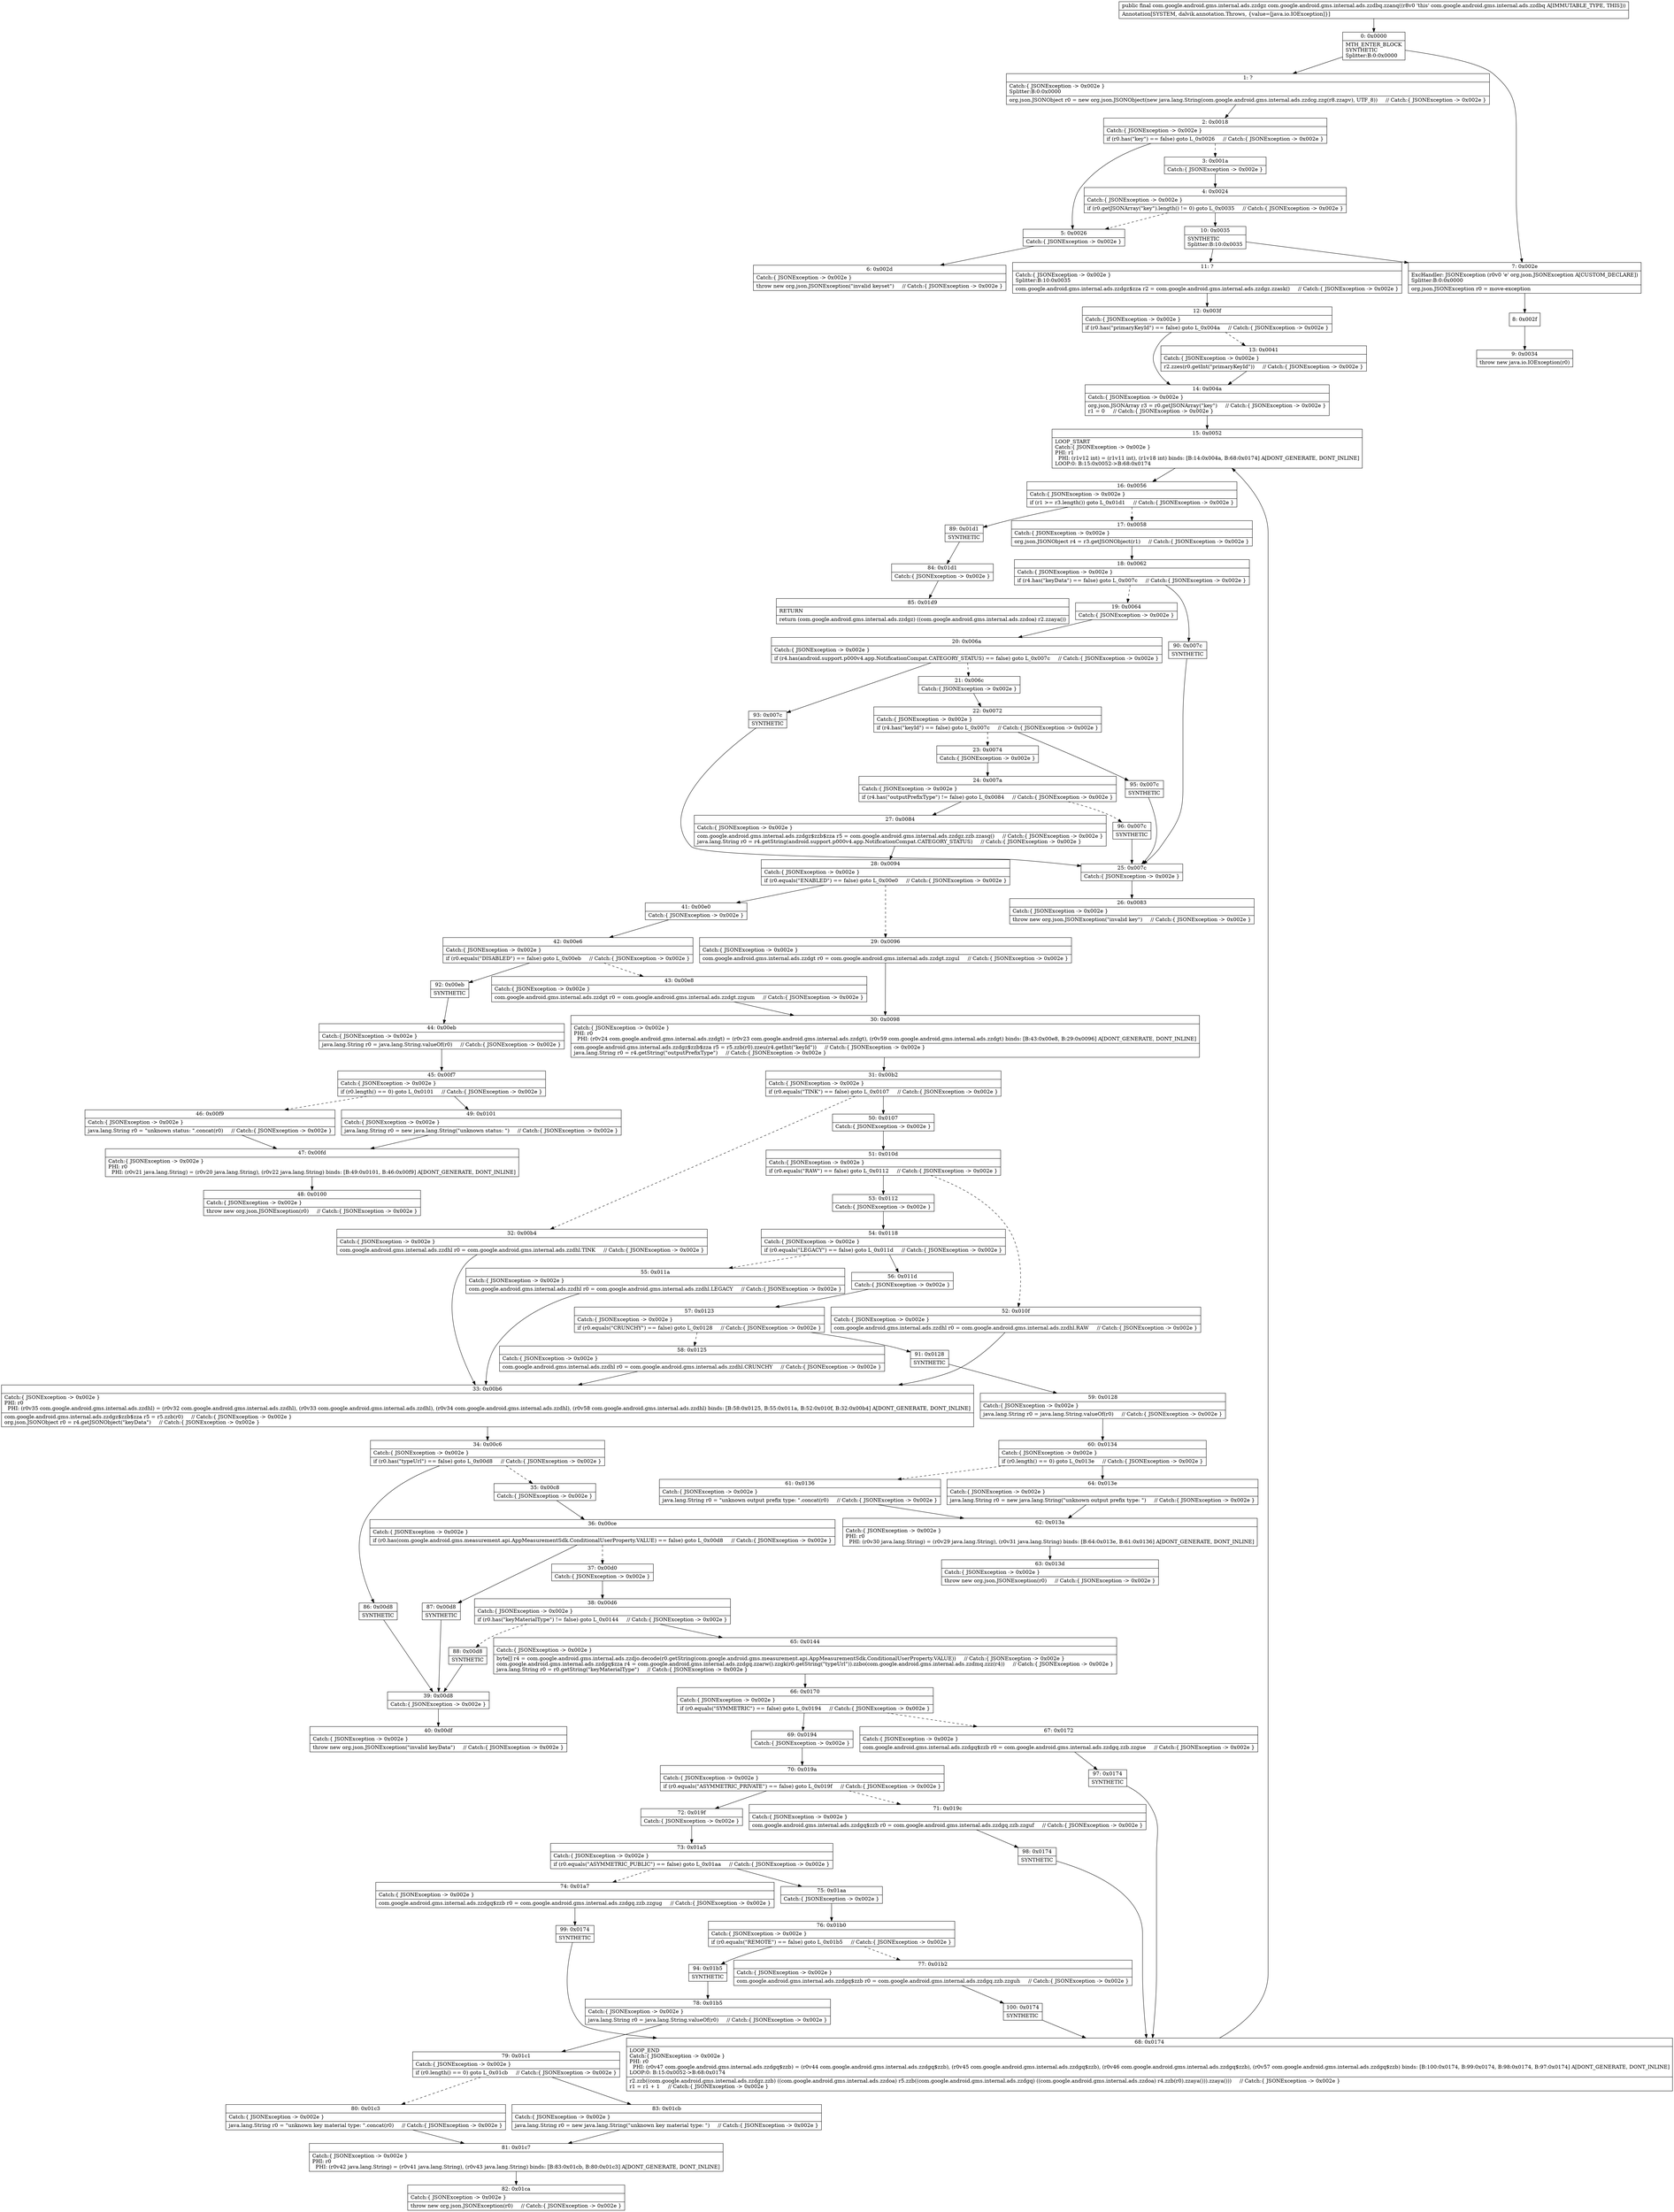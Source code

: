 digraph "CFG forcom.google.android.gms.internal.ads.zzdbq.zzanq()Lcom\/google\/android\/gms\/internal\/ads\/zzdgz;" {
Node_0 [shape=record,label="{0\:\ 0x0000|MTH_ENTER_BLOCK\lSYNTHETIC\lSplitter:B:0:0x0000\l}"];
Node_1 [shape=record,label="{1\:\ ?|Catch:\{ JSONException \-\> 0x002e \}\lSplitter:B:0:0x0000\l|org.json.JSONObject r0 = new org.json.JSONObject(new java.lang.String(com.google.android.gms.internal.ads.zzdcg.zzg(r8.zzapv), UTF_8))     \/\/ Catch:\{ JSONException \-\> 0x002e \}\l}"];
Node_2 [shape=record,label="{2\:\ 0x0018|Catch:\{ JSONException \-\> 0x002e \}\l|if (r0.has(\"key\") == false) goto L_0x0026     \/\/ Catch:\{ JSONException \-\> 0x002e \}\l}"];
Node_3 [shape=record,label="{3\:\ 0x001a|Catch:\{ JSONException \-\> 0x002e \}\l}"];
Node_4 [shape=record,label="{4\:\ 0x0024|Catch:\{ JSONException \-\> 0x002e \}\l|if (r0.getJSONArray(\"key\").length() != 0) goto L_0x0035     \/\/ Catch:\{ JSONException \-\> 0x002e \}\l}"];
Node_5 [shape=record,label="{5\:\ 0x0026|Catch:\{ JSONException \-\> 0x002e \}\l}"];
Node_6 [shape=record,label="{6\:\ 0x002d|Catch:\{ JSONException \-\> 0x002e \}\l|throw new org.json.JSONException(\"invalid keyset\")     \/\/ Catch:\{ JSONException \-\> 0x002e \}\l}"];
Node_7 [shape=record,label="{7\:\ 0x002e|ExcHandler: JSONException (r0v0 'e' org.json.JSONException A[CUSTOM_DECLARE])\lSplitter:B:0:0x0000\l|org.json.JSONException r0 = move\-exception\l}"];
Node_8 [shape=record,label="{8\:\ 0x002f}"];
Node_9 [shape=record,label="{9\:\ 0x0034|throw new java.io.IOException(r0)\l}"];
Node_10 [shape=record,label="{10\:\ 0x0035|SYNTHETIC\lSplitter:B:10:0x0035\l}"];
Node_11 [shape=record,label="{11\:\ ?|Catch:\{ JSONException \-\> 0x002e \}\lSplitter:B:10:0x0035\l|com.google.android.gms.internal.ads.zzdgz$zza r2 = com.google.android.gms.internal.ads.zzdgz.zzask()     \/\/ Catch:\{ JSONException \-\> 0x002e \}\l}"];
Node_12 [shape=record,label="{12\:\ 0x003f|Catch:\{ JSONException \-\> 0x002e \}\l|if (r0.has(\"primaryKeyId\") == false) goto L_0x004a     \/\/ Catch:\{ JSONException \-\> 0x002e \}\l}"];
Node_13 [shape=record,label="{13\:\ 0x0041|Catch:\{ JSONException \-\> 0x002e \}\l|r2.zzes(r0.getInt(\"primaryKeyId\"))     \/\/ Catch:\{ JSONException \-\> 0x002e \}\l}"];
Node_14 [shape=record,label="{14\:\ 0x004a|Catch:\{ JSONException \-\> 0x002e \}\l|org.json.JSONArray r3 = r0.getJSONArray(\"key\")     \/\/ Catch:\{ JSONException \-\> 0x002e \}\lr1 = 0     \/\/ Catch:\{ JSONException \-\> 0x002e \}\l}"];
Node_15 [shape=record,label="{15\:\ 0x0052|LOOP_START\lCatch:\{ JSONException \-\> 0x002e \}\lPHI: r1 \l  PHI: (r1v12 int) = (r1v11 int), (r1v18 int) binds: [B:14:0x004a, B:68:0x0174] A[DONT_GENERATE, DONT_INLINE]\lLOOP:0: B:15:0x0052\-\>B:68:0x0174\l}"];
Node_16 [shape=record,label="{16\:\ 0x0056|Catch:\{ JSONException \-\> 0x002e \}\l|if (r1 \>= r3.length()) goto L_0x01d1     \/\/ Catch:\{ JSONException \-\> 0x002e \}\l}"];
Node_17 [shape=record,label="{17\:\ 0x0058|Catch:\{ JSONException \-\> 0x002e \}\l|org.json.JSONObject r4 = r3.getJSONObject(r1)     \/\/ Catch:\{ JSONException \-\> 0x002e \}\l}"];
Node_18 [shape=record,label="{18\:\ 0x0062|Catch:\{ JSONException \-\> 0x002e \}\l|if (r4.has(\"keyData\") == false) goto L_0x007c     \/\/ Catch:\{ JSONException \-\> 0x002e \}\l}"];
Node_19 [shape=record,label="{19\:\ 0x0064|Catch:\{ JSONException \-\> 0x002e \}\l}"];
Node_20 [shape=record,label="{20\:\ 0x006a|Catch:\{ JSONException \-\> 0x002e \}\l|if (r4.has(android.support.p000v4.app.NotificationCompat.CATEGORY_STATUS) == false) goto L_0x007c     \/\/ Catch:\{ JSONException \-\> 0x002e \}\l}"];
Node_21 [shape=record,label="{21\:\ 0x006c|Catch:\{ JSONException \-\> 0x002e \}\l}"];
Node_22 [shape=record,label="{22\:\ 0x0072|Catch:\{ JSONException \-\> 0x002e \}\l|if (r4.has(\"keyId\") == false) goto L_0x007c     \/\/ Catch:\{ JSONException \-\> 0x002e \}\l}"];
Node_23 [shape=record,label="{23\:\ 0x0074|Catch:\{ JSONException \-\> 0x002e \}\l}"];
Node_24 [shape=record,label="{24\:\ 0x007a|Catch:\{ JSONException \-\> 0x002e \}\l|if (r4.has(\"outputPrefixType\") != false) goto L_0x0084     \/\/ Catch:\{ JSONException \-\> 0x002e \}\l}"];
Node_25 [shape=record,label="{25\:\ 0x007c|Catch:\{ JSONException \-\> 0x002e \}\l}"];
Node_26 [shape=record,label="{26\:\ 0x0083|Catch:\{ JSONException \-\> 0x002e \}\l|throw new org.json.JSONException(\"invalid key\")     \/\/ Catch:\{ JSONException \-\> 0x002e \}\l}"];
Node_27 [shape=record,label="{27\:\ 0x0084|Catch:\{ JSONException \-\> 0x002e \}\l|com.google.android.gms.internal.ads.zzdgz$zzb$zza r5 = com.google.android.gms.internal.ads.zzdgz.zzb.zzasq()     \/\/ Catch:\{ JSONException \-\> 0x002e \}\ljava.lang.String r0 = r4.getString(android.support.p000v4.app.NotificationCompat.CATEGORY_STATUS)     \/\/ Catch:\{ JSONException \-\> 0x002e \}\l}"];
Node_28 [shape=record,label="{28\:\ 0x0094|Catch:\{ JSONException \-\> 0x002e \}\l|if (r0.equals(\"ENABLED\") == false) goto L_0x00e0     \/\/ Catch:\{ JSONException \-\> 0x002e \}\l}"];
Node_29 [shape=record,label="{29\:\ 0x0096|Catch:\{ JSONException \-\> 0x002e \}\l|com.google.android.gms.internal.ads.zzdgt r0 = com.google.android.gms.internal.ads.zzdgt.zzgul     \/\/ Catch:\{ JSONException \-\> 0x002e \}\l}"];
Node_30 [shape=record,label="{30\:\ 0x0098|Catch:\{ JSONException \-\> 0x002e \}\lPHI: r0 \l  PHI: (r0v24 com.google.android.gms.internal.ads.zzdgt) = (r0v23 com.google.android.gms.internal.ads.zzdgt), (r0v59 com.google.android.gms.internal.ads.zzdgt) binds: [B:43:0x00e8, B:29:0x0096] A[DONT_GENERATE, DONT_INLINE]\l|com.google.android.gms.internal.ads.zzdgz$zzb$zza r5 = r5.zzb(r0).zzeu(r4.getInt(\"keyId\"))     \/\/ Catch:\{ JSONException \-\> 0x002e \}\ljava.lang.String r0 = r4.getString(\"outputPrefixType\")     \/\/ Catch:\{ JSONException \-\> 0x002e \}\l}"];
Node_31 [shape=record,label="{31\:\ 0x00b2|Catch:\{ JSONException \-\> 0x002e \}\l|if (r0.equals(\"TINK\") == false) goto L_0x0107     \/\/ Catch:\{ JSONException \-\> 0x002e \}\l}"];
Node_32 [shape=record,label="{32\:\ 0x00b4|Catch:\{ JSONException \-\> 0x002e \}\l|com.google.android.gms.internal.ads.zzdhl r0 = com.google.android.gms.internal.ads.zzdhl.TINK     \/\/ Catch:\{ JSONException \-\> 0x002e \}\l}"];
Node_33 [shape=record,label="{33\:\ 0x00b6|Catch:\{ JSONException \-\> 0x002e \}\lPHI: r0 \l  PHI: (r0v35 com.google.android.gms.internal.ads.zzdhl) = (r0v32 com.google.android.gms.internal.ads.zzdhl), (r0v33 com.google.android.gms.internal.ads.zzdhl), (r0v34 com.google.android.gms.internal.ads.zzdhl), (r0v58 com.google.android.gms.internal.ads.zzdhl) binds: [B:58:0x0125, B:55:0x011a, B:52:0x010f, B:32:0x00b4] A[DONT_GENERATE, DONT_INLINE]\l|com.google.android.gms.internal.ads.zzdgz$zzb$zza r5 = r5.zzb(r0)     \/\/ Catch:\{ JSONException \-\> 0x002e \}\lorg.json.JSONObject r0 = r4.getJSONObject(\"keyData\")     \/\/ Catch:\{ JSONException \-\> 0x002e \}\l}"];
Node_34 [shape=record,label="{34\:\ 0x00c6|Catch:\{ JSONException \-\> 0x002e \}\l|if (r0.has(\"typeUrl\") == false) goto L_0x00d8     \/\/ Catch:\{ JSONException \-\> 0x002e \}\l}"];
Node_35 [shape=record,label="{35\:\ 0x00c8|Catch:\{ JSONException \-\> 0x002e \}\l}"];
Node_36 [shape=record,label="{36\:\ 0x00ce|Catch:\{ JSONException \-\> 0x002e \}\l|if (r0.has(com.google.android.gms.measurement.api.AppMeasurementSdk.ConditionalUserProperty.VALUE) == false) goto L_0x00d8     \/\/ Catch:\{ JSONException \-\> 0x002e \}\l}"];
Node_37 [shape=record,label="{37\:\ 0x00d0|Catch:\{ JSONException \-\> 0x002e \}\l}"];
Node_38 [shape=record,label="{38\:\ 0x00d6|Catch:\{ JSONException \-\> 0x002e \}\l|if (r0.has(\"keyMaterialType\") != false) goto L_0x0144     \/\/ Catch:\{ JSONException \-\> 0x002e \}\l}"];
Node_39 [shape=record,label="{39\:\ 0x00d8|Catch:\{ JSONException \-\> 0x002e \}\l}"];
Node_40 [shape=record,label="{40\:\ 0x00df|Catch:\{ JSONException \-\> 0x002e \}\l|throw new org.json.JSONException(\"invalid keyData\")     \/\/ Catch:\{ JSONException \-\> 0x002e \}\l}"];
Node_41 [shape=record,label="{41\:\ 0x00e0|Catch:\{ JSONException \-\> 0x002e \}\l}"];
Node_42 [shape=record,label="{42\:\ 0x00e6|Catch:\{ JSONException \-\> 0x002e \}\l|if (r0.equals(\"DISABLED\") == false) goto L_0x00eb     \/\/ Catch:\{ JSONException \-\> 0x002e \}\l}"];
Node_43 [shape=record,label="{43\:\ 0x00e8|Catch:\{ JSONException \-\> 0x002e \}\l|com.google.android.gms.internal.ads.zzdgt r0 = com.google.android.gms.internal.ads.zzdgt.zzgum     \/\/ Catch:\{ JSONException \-\> 0x002e \}\l}"];
Node_44 [shape=record,label="{44\:\ 0x00eb|Catch:\{ JSONException \-\> 0x002e \}\l|java.lang.String r0 = java.lang.String.valueOf(r0)     \/\/ Catch:\{ JSONException \-\> 0x002e \}\l}"];
Node_45 [shape=record,label="{45\:\ 0x00f7|Catch:\{ JSONException \-\> 0x002e \}\l|if (r0.length() == 0) goto L_0x0101     \/\/ Catch:\{ JSONException \-\> 0x002e \}\l}"];
Node_46 [shape=record,label="{46\:\ 0x00f9|Catch:\{ JSONException \-\> 0x002e \}\l|java.lang.String r0 = \"unknown status: \".concat(r0)     \/\/ Catch:\{ JSONException \-\> 0x002e \}\l}"];
Node_47 [shape=record,label="{47\:\ 0x00fd|Catch:\{ JSONException \-\> 0x002e \}\lPHI: r0 \l  PHI: (r0v21 java.lang.String) = (r0v20 java.lang.String), (r0v22 java.lang.String) binds: [B:49:0x0101, B:46:0x00f9] A[DONT_GENERATE, DONT_INLINE]\l}"];
Node_48 [shape=record,label="{48\:\ 0x0100|Catch:\{ JSONException \-\> 0x002e \}\l|throw new org.json.JSONException(r0)     \/\/ Catch:\{ JSONException \-\> 0x002e \}\l}"];
Node_49 [shape=record,label="{49\:\ 0x0101|Catch:\{ JSONException \-\> 0x002e \}\l|java.lang.String r0 = new java.lang.String(\"unknown status: \")     \/\/ Catch:\{ JSONException \-\> 0x002e \}\l}"];
Node_50 [shape=record,label="{50\:\ 0x0107|Catch:\{ JSONException \-\> 0x002e \}\l}"];
Node_51 [shape=record,label="{51\:\ 0x010d|Catch:\{ JSONException \-\> 0x002e \}\l|if (r0.equals(\"RAW\") == false) goto L_0x0112     \/\/ Catch:\{ JSONException \-\> 0x002e \}\l}"];
Node_52 [shape=record,label="{52\:\ 0x010f|Catch:\{ JSONException \-\> 0x002e \}\l|com.google.android.gms.internal.ads.zzdhl r0 = com.google.android.gms.internal.ads.zzdhl.RAW     \/\/ Catch:\{ JSONException \-\> 0x002e \}\l}"];
Node_53 [shape=record,label="{53\:\ 0x0112|Catch:\{ JSONException \-\> 0x002e \}\l}"];
Node_54 [shape=record,label="{54\:\ 0x0118|Catch:\{ JSONException \-\> 0x002e \}\l|if (r0.equals(\"LEGACY\") == false) goto L_0x011d     \/\/ Catch:\{ JSONException \-\> 0x002e \}\l}"];
Node_55 [shape=record,label="{55\:\ 0x011a|Catch:\{ JSONException \-\> 0x002e \}\l|com.google.android.gms.internal.ads.zzdhl r0 = com.google.android.gms.internal.ads.zzdhl.LEGACY     \/\/ Catch:\{ JSONException \-\> 0x002e \}\l}"];
Node_56 [shape=record,label="{56\:\ 0x011d|Catch:\{ JSONException \-\> 0x002e \}\l}"];
Node_57 [shape=record,label="{57\:\ 0x0123|Catch:\{ JSONException \-\> 0x002e \}\l|if (r0.equals(\"CRUNCHY\") == false) goto L_0x0128     \/\/ Catch:\{ JSONException \-\> 0x002e \}\l}"];
Node_58 [shape=record,label="{58\:\ 0x0125|Catch:\{ JSONException \-\> 0x002e \}\l|com.google.android.gms.internal.ads.zzdhl r0 = com.google.android.gms.internal.ads.zzdhl.CRUNCHY     \/\/ Catch:\{ JSONException \-\> 0x002e \}\l}"];
Node_59 [shape=record,label="{59\:\ 0x0128|Catch:\{ JSONException \-\> 0x002e \}\l|java.lang.String r0 = java.lang.String.valueOf(r0)     \/\/ Catch:\{ JSONException \-\> 0x002e \}\l}"];
Node_60 [shape=record,label="{60\:\ 0x0134|Catch:\{ JSONException \-\> 0x002e \}\l|if (r0.length() == 0) goto L_0x013e     \/\/ Catch:\{ JSONException \-\> 0x002e \}\l}"];
Node_61 [shape=record,label="{61\:\ 0x0136|Catch:\{ JSONException \-\> 0x002e \}\l|java.lang.String r0 = \"unknown output prefix type: \".concat(r0)     \/\/ Catch:\{ JSONException \-\> 0x002e \}\l}"];
Node_62 [shape=record,label="{62\:\ 0x013a|Catch:\{ JSONException \-\> 0x002e \}\lPHI: r0 \l  PHI: (r0v30 java.lang.String) = (r0v29 java.lang.String), (r0v31 java.lang.String) binds: [B:64:0x013e, B:61:0x0136] A[DONT_GENERATE, DONT_INLINE]\l}"];
Node_63 [shape=record,label="{63\:\ 0x013d|Catch:\{ JSONException \-\> 0x002e \}\l|throw new org.json.JSONException(r0)     \/\/ Catch:\{ JSONException \-\> 0x002e \}\l}"];
Node_64 [shape=record,label="{64\:\ 0x013e|Catch:\{ JSONException \-\> 0x002e \}\l|java.lang.String r0 = new java.lang.String(\"unknown output prefix type: \")     \/\/ Catch:\{ JSONException \-\> 0x002e \}\l}"];
Node_65 [shape=record,label="{65\:\ 0x0144|Catch:\{ JSONException \-\> 0x002e \}\l|byte[] r4 = com.google.android.gms.internal.ads.zzdjo.decode(r0.getString(com.google.android.gms.measurement.api.AppMeasurementSdk.ConditionalUserProperty.VALUE))     \/\/ Catch:\{ JSONException \-\> 0x002e \}\lcom.google.android.gms.internal.ads.zzdgq$zza r4 = com.google.android.gms.internal.ads.zzdgq.zzarw().zzgk(r0.getString(\"typeUrl\")).zzbo(com.google.android.gms.internal.ads.zzdmq.zzz(r4))     \/\/ Catch:\{ JSONException \-\> 0x002e \}\ljava.lang.String r0 = r0.getString(\"keyMaterialType\")     \/\/ Catch:\{ JSONException \-\> 0x002e \}\l}"];
Node_66 [shape=record,label="{66\:\ 0x0170|Catch:\{ JSONException \-\> 0x002e \}\l|if (r0.equals(\"SYMMETRIC\") == false) goto L_0x0194     \/\/ Catch:\{ JSONException \-\> 0x002e \}\l}"];
Node_67 [shape=record,label="{67\:\ 0x0172|Catch:\{ JSONException \-\> 0x002e \}\l|com.google.android.gms.internal.ads.zzdgq$zzb r0 = com.google.android.gms.internal.ads.zzdgq.zzb.zzgue     \/\/ Catch:\{ JSONException \-\> 0x002e \}\l}"];
Node_68 [shape=record,label="{68\:\ 0x0174|LOOP_END\lCatch:\{ JSONException \-\> 0x002e \}\lPHI: r0 \l  PHI: (r0v47 com.google.android.gms.internal.ads.zzdgq$zzb) = (r0v44 com.google.android.gms.internal.ads.zzdgq$zzb), (r0v45 com.google.android.gms.internal.ads.zzdgq$zzb), (r0v46 com.google.android.gms.internal.ads.zzdgq$zzb), (r0v57 com.google.android.gms.internal.ads.zzdgq$zzb) binds: [B:100:0x0174, B:99:0x0174, B:98:0x0174, B:97:0x0174] A[DONT_GENERATE, DONT_INLINE]\lLOOP:0: B:15:0x0052\-\>B:68:0x0174\l|r2.zzb((com.google.android.gms.internal.ads.zzdgz.zzb) ((com.google.android.gms.internal.ads.zzdoa) r5.zzb((com.google.android.gms.internal.ads.zzdgq) ((com.google.android.gms.internal.ads.zzdoa) r4.zzb(r0).zzaya())).zzaya()))     \/\/ Catch:\{ JSONException \-\> 0x002e \}\lr1 = r1 + 1     \/\/ Catch:\{ JSONException \-\> 0x002e \}\l}"];
Node_69 [shape=record,label="{69\:\ 0x0194|Catch:\{ JSONException \-\> 0x002e \}\l}"];
Node_70 [shape=record,label="{70\:\ 0x019a|Catch:\{ JSONException \-\> 0x002e \}\l|if (r0.equals(\"ASYMMETRIC_PRIVATE\") == false) goto L_0x019f     \/\/ Catch:\{ JSONException \-\> 0x002e \}\l}"];
Node_71 [shape=record,label="{71\:\ 0x019c|Catch:\{ JSONException \-\> 0x002e \}\l|com.google.android.gms.internal.ads.zzdgq$zzb r0 = com.google.android.gms.internal.ads.zzdgq.zzb.zzguf     \/\/ Catch:\{ JSONException \-\> 0x002e \}\l}"];
Node_72 [shape=record,label="{72\:\ 0x019f|Catch:\{ JSONException \-\> 0x002e \}\l}"];
Node_73 [shape=record,label="{73\:\ 0x01a5|Catch:\{ JSONException \-\> 0x002e \}\l|if (r0.equals(\"ASYMMETRIC_PUBLIC\") == false) goto L_0x01aa     \/\/ Catch:\{ JSONException \-\> 0x002e \}\l}"];
Node_74 [shape=record,label="{74\:\ 0x01a7|Catch:\{ JSONException \-\> 0x002e \}\l|com.google.android.gms.internal.ads.zzdgq$zzb r0 = com.google.android.gms.internal.ads.zzdgq.zzb.zzgug     \/\/ Catch:\{ JSONException \-\> 0x002e \}\l}"];
Node_75 [shape=record,label="{75\:\ 0x01aa|Catch:\{ JSONException \-\> 0x002e \}\l}"];
Node_76 [shape=record,label="{76\:\ 0x01b0|Catch:\{ JSONException \-\> 0x002e \}\l|if (r0.equals(\"REMOTE\") == false) goto L_0x01b5     \/\/ Catch:\{ JSONException \-\> 0x002e \}\l}"];
Node_77 [shape=record,label="{77\:\ 0x01b2|Catch:\{ JSONException \-\> 0x002e \}\l|com.google.android.gms.internal.ads.zzdgq$zzb r0 = com.google.android.gms.internal.ads.zzdgq.zzb.zzguh     \/\/ Catch:\{ JSONException \-\> 0x002e \}\l}"];
Node_78 [shape=record,label="{78\:\ 0x01b5|Catch:\{ JSONException \-\> 0x002e \}\l|java.lang.String r0 = java.lang.String.valueOf(r0)     \/\/ Catch:\{ JSONException \-\> 0x002e \}\l}"];
Node_79 [shape=record,label="{79\:\ 0x01c1|Catch:\{ JSONException \-\> 0x002e \}\l|if (r0.length() == 0) goto L_0x01cb     \/\/ Catch:\{ JSONException \-\> 0x002e \}\l}"];
Node_80 [shape=record,label="{80\:\ 0x01c3|Catch:\{ JSONException \-\> 0x002e \}\l|java.lang.String r0 = \"unknown key material type: \".concat(r0)     \/\/ Catch:\{ JSONException \-\> 0x002e \}\l}"];
Node_81 [shape=record,label="{81\:\ 0x01c7|Catch:\{ JSONException \-\> 0x002e \}\lPHI: r0 \l  PHI: (r0v42 java.lang.String) = (r0v41 java.lang.String), (r0v43 java.lang.String) binds: [B:83:0x01cb, B:80:0x01c3] A[DONT_GENERATE, DONT_INLINE]\l}"];
Node_82 [shape=record,label="{82\:\ 0x01ca|Catch:\{ JSONException \-\> 0x002e \}\l|throw new org.json.JSONException(r0)     \/\/ Catch:\{ JSONException \-\> 0x002e \}\l}"];
Node_83 [shape=record,label="{83\:\ 0x01cb|Catch:\{ JSONException \-\> 0x002e \}\l|java.lang.String r0 = new java.lang.String(\"unknown key material type: \")     \/\/ Catch:\{ JSONException \-\> 0x002e \}\l}"];
Node_84 [shape=record,label="{84\:\ 0x01d1|Catch:\{ JSONException \-\> 0x002e \}\l}"];
Node_85 [shape=record,label="{85\:\ 0x01d9|RETURN\l|return (com.google.android.gms.internal.ads.zzdgz) ((com.google.android.gms.internal.ads.zzdoa) r2.zzaya())\l}"];
Node_86 [shape=record,label="{86\:\ 0x00d8|SYNTHETIC\l}"];
Node_87 [shape=record,label="{87\:\ 0x00d8|SYNTHETIC\l}"];
Node_88 [shape=record,label="{88\:\ 0x00d8|SYNTHETIC\l}"];
Node_89 [shape=record,label="{89\:\ 0x01d1|SYNTHETIC\l}"];
Node_90 [shape=record,label="{90\:\ 0x007c|SYNTHETIC\l}"];
Node_91 [shape=record,label="{91\:\ 0x0128|SYNTHETIC\l}"];
Node_92 [shape=record,label="{92\:\ 0x00eb|SYNTHETIC\l}"];
Node_93 [shape=record,label="{93\:\ 0x007c|SYNTHETIC\l}"];
Node_94 [shape=record,label="{94\:\ 0x01b5|SYNTHETIC\l}"];
Node_95 [shape=record,label="{95\:\ 0x007c|SYNTHETIC\l}"];
Node_96 [shape=record,label="{96\:\ 0x007c|SYNTHETIC\l}"];
Node_97 [shape=record,label="{97\:\ 0x0174|SYNTHETIC\l}"];
Node_98 [shape=record,label="{98\:\ 0x0174|SYNTHETIC\l}"];
Node_99 [shape=record,label="{99\:\ 0x0174|SYNTHETIC\l}"];
Node_100 [shape=record,label="{100\:\ 0x0174|SYNTHETIC\l}"];
MethodNode[shape=record,label="{public final com.google.android.gms.internal.ads.zzdgz com.google.android.gms.internal.ads.zzdbq.zzanq((r8v0 'this' com.google.android.gms.internal.ads.zzdbq A[IMMUTABLE_TYPE, THIS]))  | Annotation[SYSTEM, dalvik.annotation.Throws, \{value=[java.io.IOException]\}]\l}"];
MethodNode -> Node_0;
Node_0 -> Node_1;
Node_0 -> Node_7;
Node_1 -> Node_2;
Node_2 -> Node_3[style=dashed];
Node_2 -> Node_5;
Node_3 -> Node_4;
Node_4 -> Node_5[style=dashed];
Node_4 -> Node_10;
Node_5 -> Node_6;
Node_7 -> Node_8;
Node_8 -> Node_9;
Node_10 -> Node_11;
Node_10 -> Node_7;
Node_11 -> Node_12;
Node_12 -> Node_13[style=dashed];
Node_12 -> Node_14;
Node_13 -> Node_14;
Node_14 -> Node_15;
Node_15 -> Node_16;
Node_16 -> Node_17[style=dashed];
Node_16 -> Node_89;
Node_17 -> Node_18;
Node_18 -> Node_19[style=dashed];
Node_18 -> Node_90;
Node_19 -> Node_20;
Node_20 -> Node_21[style=dashed];
Node_20 -> Node_93;
Node_21 -> Node_22;
Node_22 -> Node_23[style=dashed];
Node_22 -> Node_95;
Node_23 -> Node_24;
Node_24 -> Node_27;
Node_24 -> Node_96[style=dashed];
Node_25 -> Node_26;
Node_27 -> Node_28;
Node_28 -> Node_29[style=dashed];
Node_28 -> Node_41;
Node_29 -> Node_30;
Node_30 -> Node_31;
Node_31 -> Node_32[style=dashed];
Node_31 -> Node_50;
Node_32 -> Node_33;
Node_33 -> Node_34;
Node_34 -> Node_35[style=dashed];
Node_34 -> Node_86;
Node_35 -> Node_36;
Node_36 -> Node_37[style=dashed];
Node_36 -> Node_87;
Node_37 -> Node_38;
Node_38 -> Node_65;
Node_38 -> Node_88[style=dashed];
Node_39 -> Node_40;
Node_41 -> Node_42;
Node_42 -> Node_43[style=dashed];
Node_42 -> Node_92;
Node_43 -> Node_30;
Node_44 -> Node_45;
Node_45 -> Node_46[style=dashed];
Node_45 -> Node_49;
Node_46 -> Node_47;
Node_47 -> Node_48;
Node_49 -> Node_47;
Node_50 -> Node_51;
Node_51 -> Node_52[style=dashed];
Node_51 -> Node_53;
Node_52 -> Node_33;
Node_53 -> Node_54;
Node_54 -> Node_55[style=dashed];
Node_54 -> Node_56;
Node_55 -> Node_33;
Node_56 -> Node_57;
Node_57 -> Node_58[style=dashed];
Node_57 -> Node_91;
Node_58 -> Node_33;
Node_59 -> Node_60;
Node_60 -> Node_61[style=dashed];
Node_60 -> Node_64;
Node_61 -> Node_62;
Node_62 -> Node_63;
Node_64 -> Node_62;
Node_65 -> Node_66;
Node_66 -> Node_67[style=dashed];
Node_66 -> Node_69;
Node_67 -> Node_97;
Node_68 -> Node_15;
Node_69 -> Node_70;
Node_70 -> Node_71[style=dashed];
Node_70 -> Node_72;
Node_71 -> Node_98;
Node_72 -> Node_73;
Node_73 -> Node_74[style=dashed];
Node_73 -> Node_75;
Node_74 -> Node_99;
Node_75 -> Node_76;
Node_76 -> Node_77[style=dashed];
Node_76 -> Node_94;
Node_77 -> Node_100;
Node_78 -> Node_79;
Node_79 -> Node_80[style=dashed];
Node_79 -> Node_83;
Node_80 -> Node_81;
Node_81 -> Node_82;
Node_83 -> Node_81;
Node_84 -> Node_85;
Node_86 -> Node_39;
Node_87 -> Node_39;
Node_88 -> Node_39;
Node_89 -> Node_84;
Node_90 -> Node_25;
Node_91 -> Node_59;
Node_92 -> Node_44;
Node_93 -> Node_25;
Node_94 -> Node_78;
Node_95 -> Node_25;
Node_96 -> Node_25;
Node_97 -> Node_68;
Node_98 -> Node_68;
Node_99 -> Node_68;
Node_100 -> Node_68;
}

